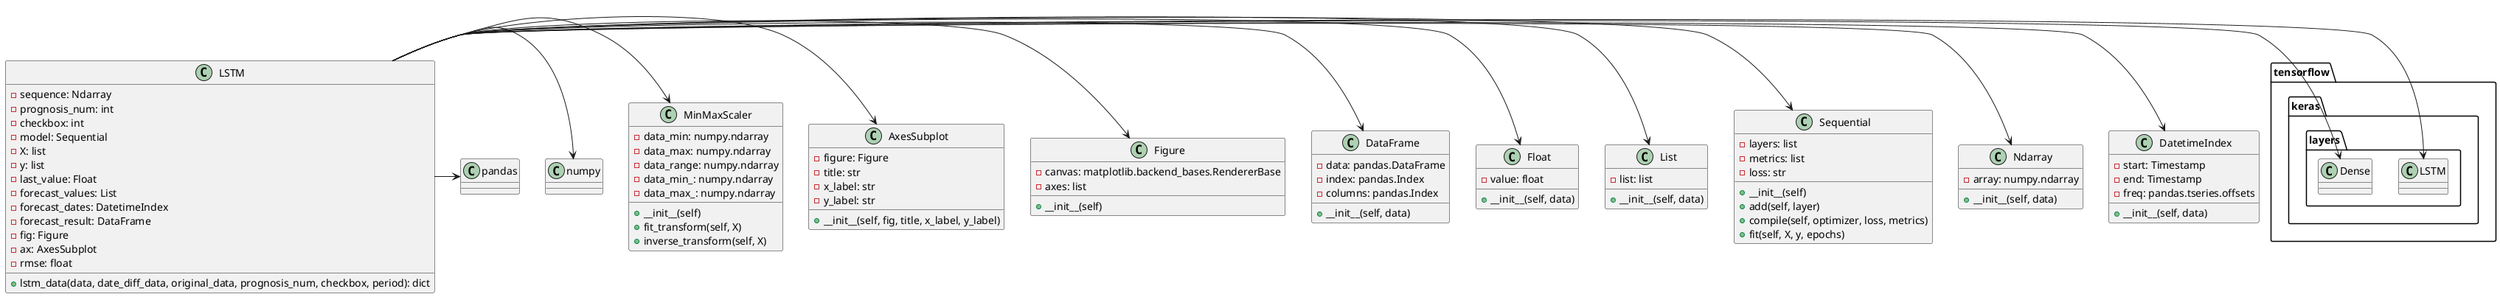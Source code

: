 @startuml

' class definitions
class DatetimeIndex {
    -start: Timestamp
    -end: Timestamp
    -freq: pandas.tseries.offsets
    +__init__(self, data)
}

class Ndarray {
    -array: numpy.ndarray
    +__init__(self, data)
}

class Sequential {
    -layers: list
    -metrics: list
    -loss: str
    +__init__(self)
    +add(self, layer)
    +compile(self, optimizer, loss, metrics)
    +fit(self, X, y, epochs)
}

class List {
    -list: list
    +__init__(self, data)
}

class Float {
    -value: float
    +__init__(self, data)
}

class DataFrame {
    -data: pandas.DataFrame
    -index: pandas.Index
    -columns: pandas.Index
    +__init__(self, data)
}

class Figure {
    -canvas: matplotlib.backend_bases.RendererBase
    -axes: list
    +__init__(self)
}

class AxesSubplot {
    -figure: Figure
    -title: str
    -x_label: str
    -y_label: str
    +__init__(self, fig, title, x_label, y_label)
}

class MinMaxScaler {
    -data_min: numpy.ndarray
    -data_max: numpy.ndarray
    -data_range: numpy.ndarray
    -data_min_: numpy.ndarray
    -data_max_: numpy.ndarray
    +__init__(self)
    +fit_transform(self, X)
    +inverse_transform(self, X)
}

class LSTM {
    -sequence: Ndarray
    -prognosis_num: int
    -checkbox: int
    -model: Sequential
    -X: list
    -y: list
    -last_value: Float
    -forecast_values: List
    -forecast_dates: DatetimeIndex
    -forecast_result: DataFrame
    -fig: Figure
    -ax: AxesSubplot
    -rmse: float
    +lstm_data(data, date_diff_data, original_data, prognosis_num, checkbox, period): dict
}

'class relationships
LSTM -> DatetimeIndex
LSTM -> Ndarray
LSTM -> Sequential
LSTM -> List
LSTM -> Float
LSTM -> DataFrame
LSTM -> Figure
LSTM -> AxesSubplot
LSTM -> MinMaxScaler
LSTM -> "tensorflow.keras.layers.LSTM"
LSTM -> "tensorflow.keras.layers.Dense"
LSTM -> numpy
LSTM -> pandas

@enduml
